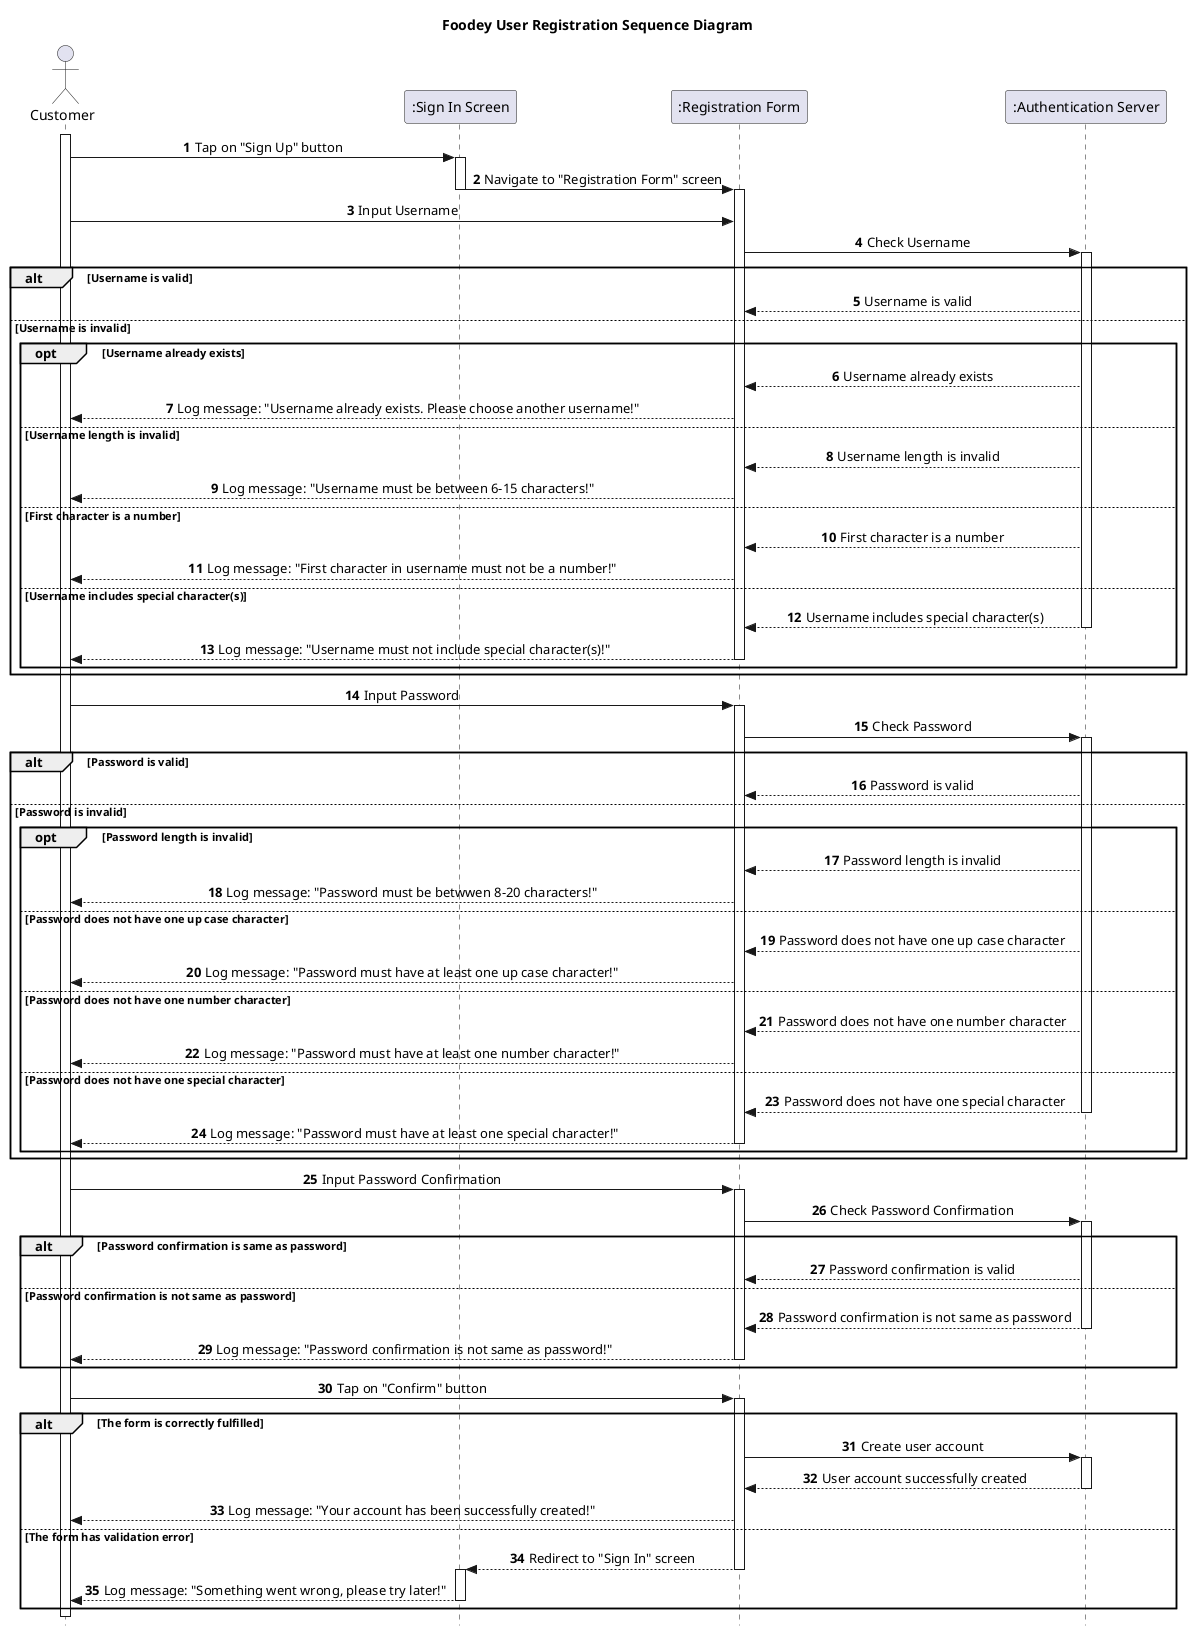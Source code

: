 @startuml Foodey_sequence

title Foodey User Registration Sequence Diagram

skinparam Style strictuml
skinparam sequenceMessageAlign center

actor "Customer" as Cm
participant ":Sign In Screen" as SI
participant ":Registration Form" as RF
participant ":Authentication Server" as AS

autonumber

activate Cm
Cm -> SI: Tap on "Sign Up" button
activate SI
SI -> RF: Navigate to "Registration Form" screen
deactivate SI

activate RF

'=============== Username ==============='
Cm -> RF: Input Username
RF -> AS: Check Username
activate AS

alt Username is valid
    AS --> RF: Username is valid
else Username is invalid
    opt Username already exists
        AS --> RF: Username already exists
        RF --> Cm: Log message: "Username already exists. Please choose another username!"
    else Username length is invalid
        AS --> RF: Username length is invalid
        RF --> Cm: Log message: "Username must be between 6-15 characters!"
    else First character is a number
        AS --> RF: First character is a number
        RF --> Cm: Log message: "First character in username must not be a number!"
    else Username includes special character(s)
        AS --> RF: Username includes special character(s)
        deactivate AS
        RF --> Cm: Log message: "Username must not include special character(s)!"
        deactivate RF
    end
end


'=============== Password ==============='
Cm -> RF: Input Password
activate RF
RF -> AS: Check Password
activate AS

alt Password is valid
    AS --> RF: Password is valid
else Password is invalid
    opt Password length is invalid
        AS --> RF: Password length is invalid
        RF --> Cm: Log message: "Password must be betwwen 8-20 characters!"
    else Password does not have one up case character
        AS --> RF: Password does not have one up case character
        RF --> Cm: Log message: "Password must have at least one up case character!"
    else Password does not have one number character
        AS --> RF: Password does not have one number character
        RF --> Cm: Log message: "Password must have at least one number character!"
    else Password does not have one special character
        AS --> RF: Password does not have one special character
        deactivate AS
        RF --> Cm: Log message: "Password must have at least one special character!"
        deactivate RF
    end
end

'=============== Password Confirmation ==============='
Cm -> RF: Input Password Confirmation
activate RF
RF -> AS: Check Password Confirmation
activate AS

alt Password confirmation is same as password
    AS --> RF: Password confirmation is valid
else Password confirmation is not same as password
    AS --> RF: Password confirmation is not same as password
    deactivate AS
    RF --> Cm: Log message: "Password confirmation is not same as password!"
        deactivate RF
end

'=============== Confirm Registration Form ==============='
Cm -> RF: Tap on "Confirm" button
activate RF

alt The form is correctly fulfilled
    RF -> AS: Create user account
    activate AS
    AS --> RF: User account successfully created
    deactivate AS
    RF --> Cm: Log message: "Your account has been successfully created!"
else The form has validation error 
    RF --> SI: Redirect to "Sign In" screen
    deactivate RF
    activate SI
    SI --> Cm: Log message: "Something went wrong, please try later!"
    deactivate SI
end
@enduml
